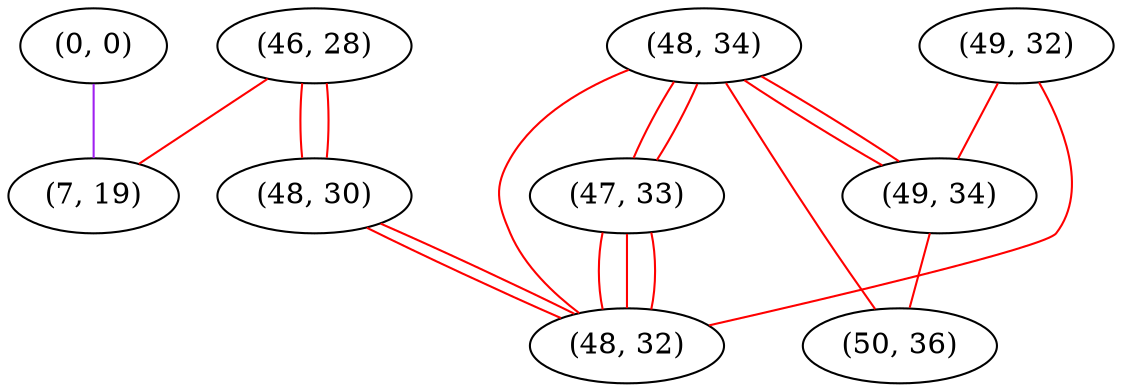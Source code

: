 graph "" {
"(46, 28)";
"(0, 0)";
"(48, 30)";
"(49, 32)";
"(48, 34)";
"(47, 33)";
"(49, 34)";
"(7, 19)";
"(50, 36)";
"(48, 32)";
"(46, 28)" -- "(7, 19)"  [color=red, key=0, weight=1];
"(46, 28)" -- "(48, 30)"  [color=red, key=0, weight=1];
"(46, 28)" -- "(48, 30)"  [color=red, key=1, weight=1];
"(0, 0)" -- "(7, 19)"  [color=purple, key=0, weight=4];
"(48, 30)" -- "(48, 32)"  [color=red, key=0, weight=1];
"(48, 30)" -- "(48, 32)"  [color=red, key=1, weight=1];
"(49, 32)" -- "(49, 34)"  [color=red, key=0, weight=1];
"(49, 32)" -- "(48, 32)"  [color=red, key=0, weight=1];
"(48, 34)" -- "(49, 34)"  [color=red, key=0, weight=1];
"(48, 34)" -- "(49, 34)"  [color=red, key=1, weight=1];
"(48, 34)" -- "(48, 32)"  [color=red, key=0, weight=1];
"(48, 34)" -- "(50, 36)"  [color=red, key=0, weight=1];
"(48, 34)" -- "(47, 33)"  [color=red, key=0, weight=1];
"(48, 34)" -- "(47, 33)"  [color=red, key=1, weight=1];
"(47, 33)" -- "(48, 32)"  [color=red, key=0, weight=1];
"(47, 33)" -- "(48, 32)"  [color=red, key=1, weight=1];
"(47, 33)" -- "(48, 32)"  [color=red, key=2, weight=1];
"(49, 34)" -- "(50, 36)"  [color=red, key=0, weight=1];
}
